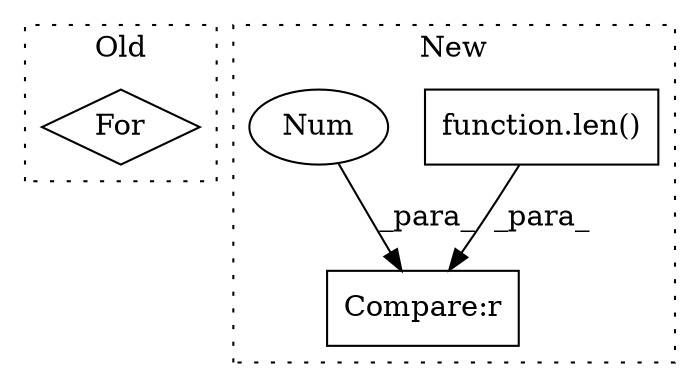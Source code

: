 digraph G {
subgraph cluster0 {
1 [label="For" a="107" s="4341,4395" l="4,14" shape="diamond"];
label = "Old";
style="dotted";
}
subgraph cluster1 {
2 [label="function.len()" a="75" s="12635,12645" l="4,1" shape="box"];
3 [label="Compare:r" a="40" s="12635" l="13" shape="box"];
4 [label="Num" a="76" s="12647" l="1" shape="ellipse"];
label = "New";
style="dotted";
}
2 -> 3 [label="_para_"];
4 -> 3 [label="_para_"];
}
